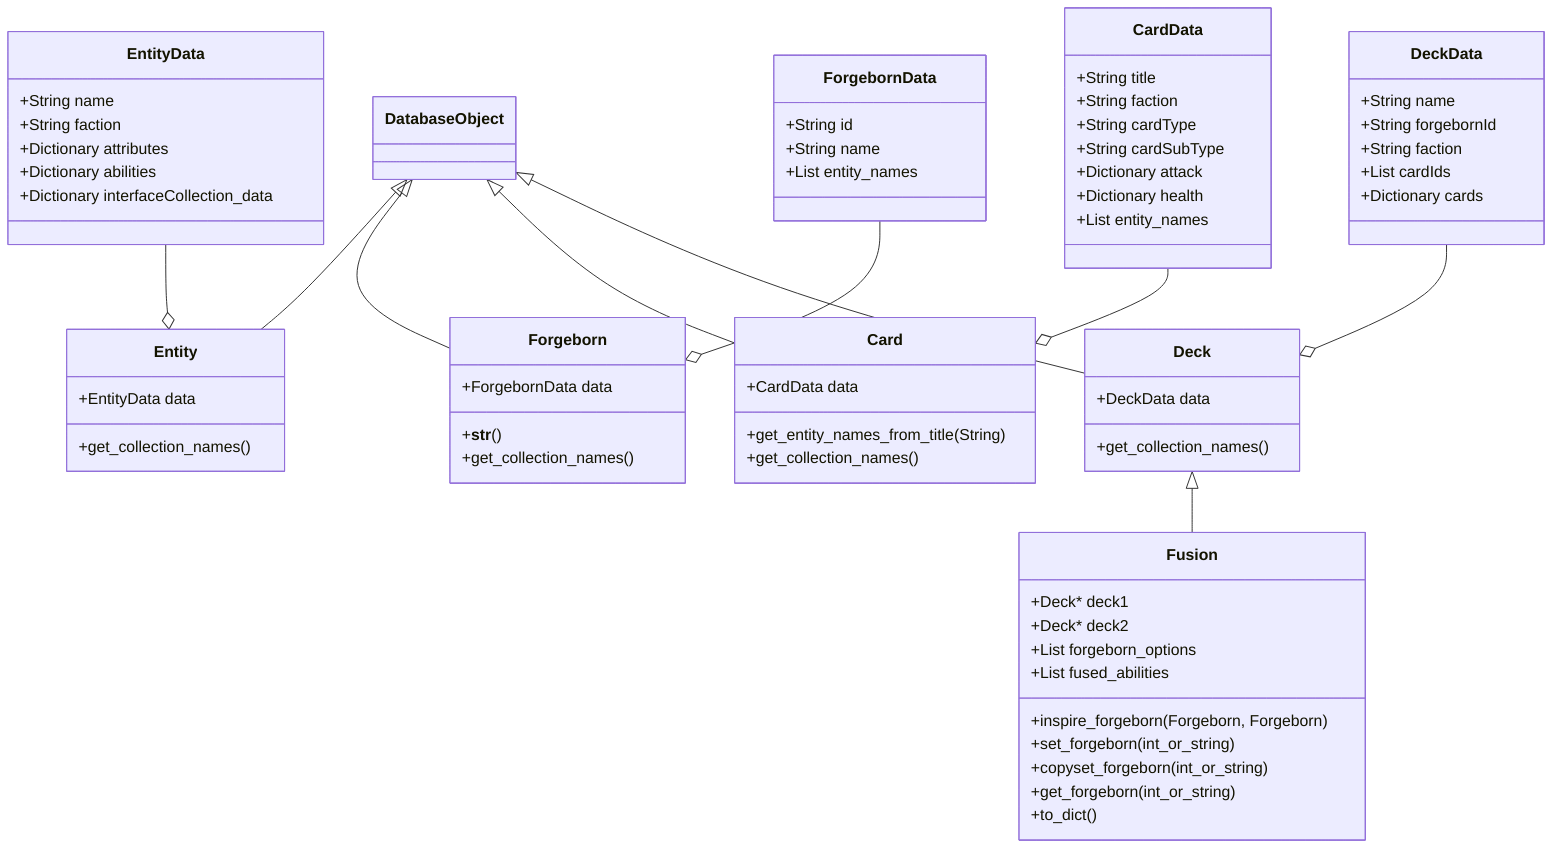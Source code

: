 classDiagram
    class DatabaseObject {
    }

    class EntityData {
        +String name
        +String faction
        +Dictionary attributes
        +Dictionary abilities
        +Dictionary interfaceCollection_data
    }

    class ForgebornData {
        +String id
        +String name
        +List entity_names
    }

    class CardData {
        +String title
        +String faction
        +String cardType
        +String cardSubType
        +Dictionary attack
        +Dictionary health
        +List entity_names
    }

    class DeckData {
        +String name
        +String forgebornId
        +String faction
        +List cardIds
        +Dictionary cards
    }

    class Entity {
        +EntityData data
        +get_collection_names()
    }

    class Forgeborn {
        +ForgebornData data
        +__str__()
        +get_collection_names()
    }

    class Card {
        +CardData data
        +get_entity_names_from_title(String)
        +get_collection_names()
    }

    class Deck {
        +DeckData data
        +get_collection_names()
    }

    class Fusion {
        +Deck* deck1
        +Deck* deck2
        +List forgeborn_options
        +List fused_abilities
        +inspire_forgeborn(Forgeborn, Forgeborn)
        +set_forgeborn(int_or_string)
        +copyset_forgeborn(int_or_string)
        +get_forgeborn(int_or_string)
        +to_dict()
    }

    DatabaseObject <|-- Entity
    DatabaseObject <|-- Forgeborn
    DatabaseObject <|-- Card
    DatabaseObject <|-- Deck

    EntityData --o Entity
    ForgebornData --o Forgeborn
    CardData --o Card
    DeckData --o Deck

    Deck <|-- Fusion